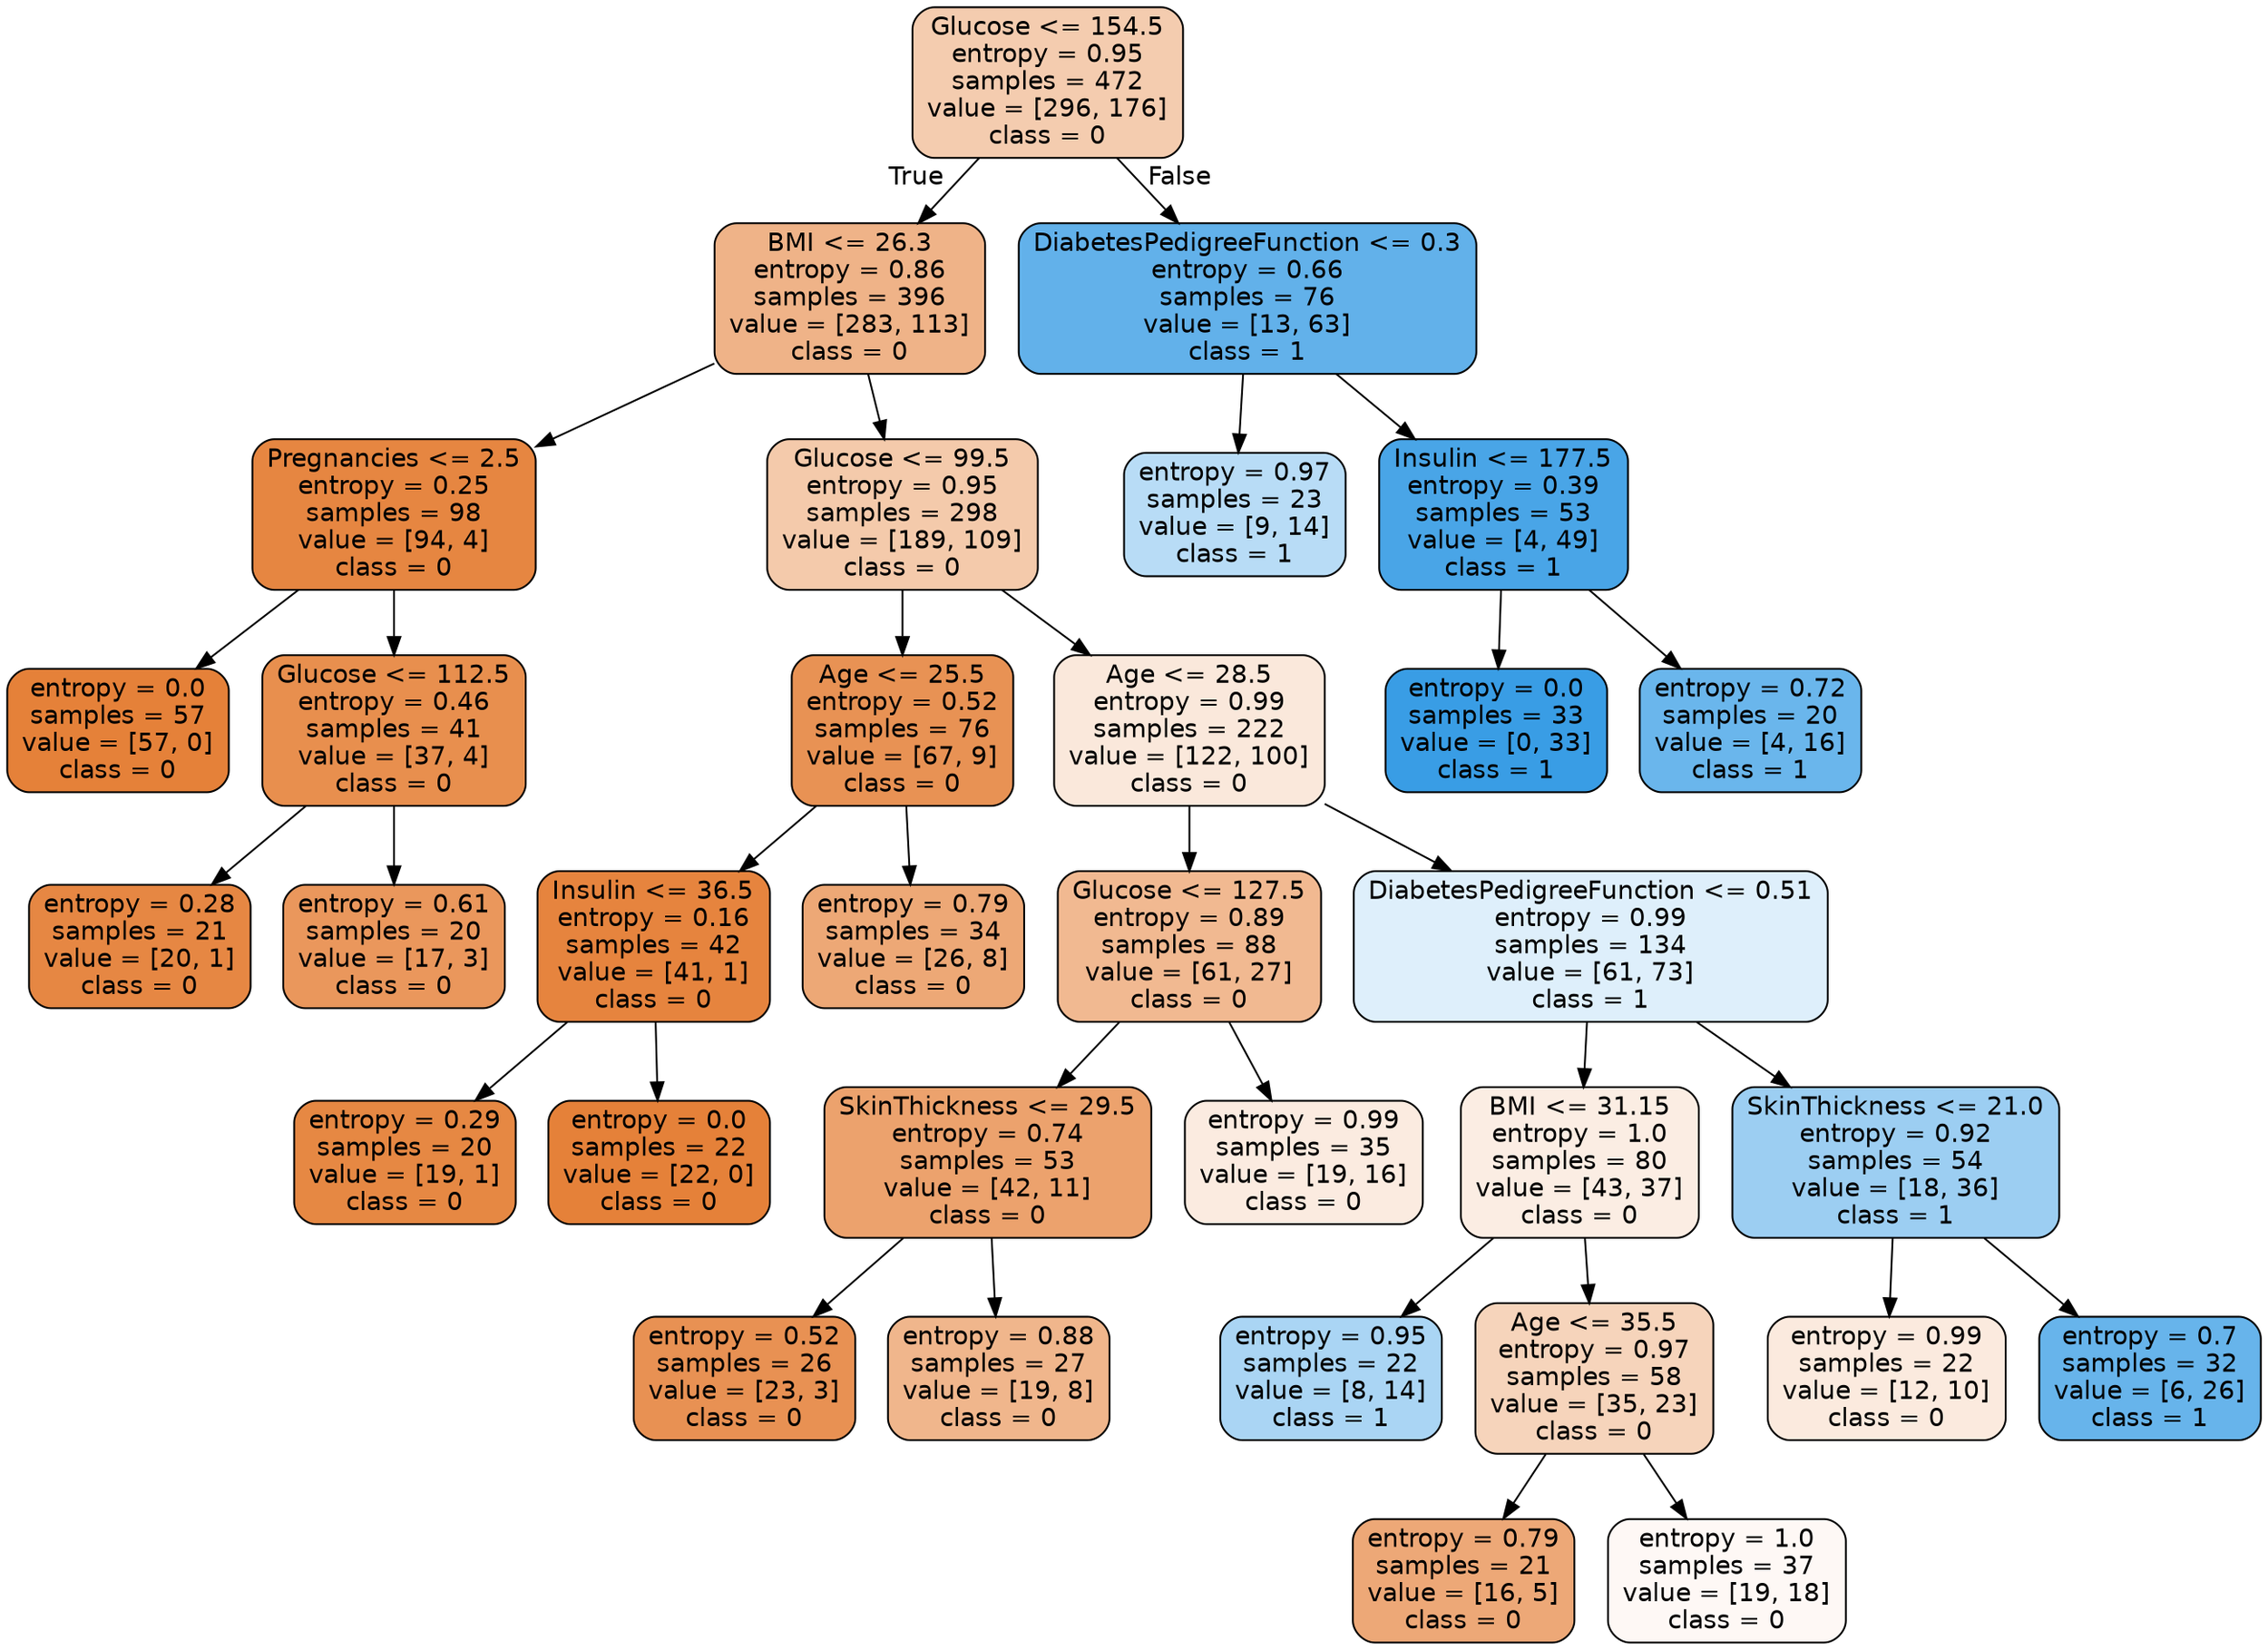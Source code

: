 digraph Tree {
node [shape=box, style="filled, rounded", color="black", fontname=helvetica] ;
edge [fontname=helvetica] ;
0 [label="Glucose <= 154.5\nentropy = 0.95\nsamples = 472\nvalue = [296, 176]\nclass = 0", fillcolor="#f4ccaf"] ;
1 [label="BMI <= 26.3\nentropy = 0.86\nsamples = 396\nvalue = [283, 113]\nclass = 0", fillcolor="#efb388"] ;
0 -> 1 [labeldistance=2.5, labelangle=45, headlabel="True"] ;
3 [label="Pregnancies <= 2.5\nentropy = 0.25\nsamples = 98\nvalue = [94, 4]\nclass = 0", fillcolor="#e68641"] ;
1 -> 3 ;
15 [label="entropy = 0.0\nsamples = 57\nvalue = [57, 0]\nclass = 0", fillcolor="#e58139"] ;
3 -> 15 ;
16 [label="Glucose <= 112.5\nentropy = 0.46\nsamples = 41\nvalue = [37, 4]\nclass = 0", fillcolor="#e88f4e"] ;
3 -> 16 ;
31 [label="entropy = 0.28\nsamples = 21\nvalue = [20, 1]\nclass = 0", fillcolor="#e68743"] ;
16 -> 31 ;
32 [label="entropy = 0.61\nsamples = 20\nvalue = [17, 3]\nclass = 0", fillcolor="#ea975c"] ;
16 -> 32 ;
4 [label="Glucose <= 99.5\nentropy = 0.95\nsamples = 298\nvalue = [189, 109]\nclass = 0", fillcolor="#f4caab"] ;
1 -> 4 ;
5 [label="Age <= 25.5\nentropy = 0.52\nsamples = 76\nvalue = [67, 9]\nclass = 0", fillcolor="#e89254"] ;
4 -> 5 ;
11 [label="Insulin <= 36.5\nentropy = 0.16\nsamples = 42\nvalue = [41, 1]\nclass = 0", fillcolor="#e6843e"] ;
5 -> 11 ;
29 [label="entropy = 0.29\nsamples = 20\nvalue = [19, 1]\nclass = 0", fillcolor="#e68843"] ;
11 -> 29 ;
30 [label="entropy = 0.0\nsamples = 22\nvalue = [22, 0]\nclass = 0", fillcolor="#e58139"] ;
11 -> 30 ;
12 [label="entropy = 0.79\nsamples = 34\nvalue = [26, 8]\nclass = 0", fillcolor="#eda876"] ;
5 -> 12 ;
6 [label="Age <= 28.5\nentropy = 0.99\nsamples = 222\nvalue = [122, 100]\nclass = 0", fillcolor="#fae8db"] ;
4 -> 6 ;
7 [label="Glucose <= 127.5\nentropy = 0.89\nsamples = 88\nvalue = [61, 27]\nclass = 0", fillcolor="#f1b991"] ;
6 -> 7 ;
17 [label="SkinThickness <= 29.5\nentropy = 0.74\nsamples = 53\nvalue = [42, 11]\nclass = 0", fillcolor="#eca26d"] ;
7 -> 17 ;
27 [label="entropy = 0.52\nsamples = 26\nvalue = [23, 3]\nclass = 0", fillcolor="#e89153"] ;
17 -> 27 ;
28 [label="entropy = 0.88\nsamples = 27\nvalue = [19, 8]\nclass = 0", fillcolor="#f0b68c"] ;
17 -> 28 ;
18 [label="entropy = 0.99\nsamples = 35\nvalue = [19, 16]\nclass = 0", fillcolor="#fbebe0"] ;
7 -> 18 ;
8 [label="DiabetesPedigreeFunction <= 0.51\nentropy = 0.99\nsamples = 134\nvalue = [61, 73]\nclass = 1", fillcolor="#deeffb"] ;
6 -> 8 ;
19 [label="BMI <= 31.15\nentropy = 1.0\nsamples = 80\nvalue = [43, 37]\nclass = 0", fillcolor="#fbede3"] ;
8 -> 19 ;
23 [label="entropy = 0.95\nsamples = 22\nvalue = [8, 14]\nclass = 1", fillcolor="#aad5f4"] ;
19 -> 23 ;
24 [label="Age <= 35.5\nentropy = 0.97\nsamples = 58\nvalue = [35, 23]\nclass = 0", fillcolor="#f6d4bb"] ;
19 -> 24 ;
25 [label="entropy = 0.79\nsamples = 21\nvalue = [16, 5]\nclass = 0", fillcolor="#eda877"] ;
24 -> 25 ;
26 [label="entropy = 1.0\nsamples = 37\nvalue = [19, 18]\nclass = 0", fillcolor="#fef8f5"] ;
24 -> 26 ;
20 [label="SkinThickness <= 21.0\nentropy = 0.92\nsamples = 54\nvalue = [18, 36]\nclass = 1", fillcolor="#9ccef2"] ;
8 -> 20 ;
21 [label="entropy = 0.99\nsamples = 22\nvalue = [12, 10]\nclass = 0", fillcolor="#fbeade"] ;
20 -> 21 ;
22 [label="entropy = 0.7\nsamples = 32\nvalue = [6, 26]\nclass = 1", fillcolor="#67b4eb"] ;
20 -> 22 ;
2 [label="DiabetesPedigreeFunction <= 0.3\nentropy = 0.66\nsamples = 76\nvalue = [13, 63]\nclass = 1", fillcolor="#62b1ea"] ;
0 -> 2 [labeldistance=2.5, labelangle=-45, headlabel="False"] ;
9 [label="entropy = 0.97\nsamples = 23\nvalue = [9, 14]\nclass = 1", fillcolor="#b8dcf6"] ;
2 -> 9 ;
10 [label="Insulin <= 177.5\nentropy = 0.39\nsamples = 53\nvalue = [4, 49]\nclass = 1", fillcolor="#49a5e7"] ;
2 -> 10 ;
13 [label="entropy = 0.0\nsamples = 33\nvalue = [0, 33]\nclass = 1", fillcolor="#399de5"] ;
10 -> 13 ;
14 [label="entropy = 0.72\nsamples = 20\nvalue = [4, 16]\nclass = 1", fillcolor="#6ab6ec"] ;
10 -> 14 ;
}
